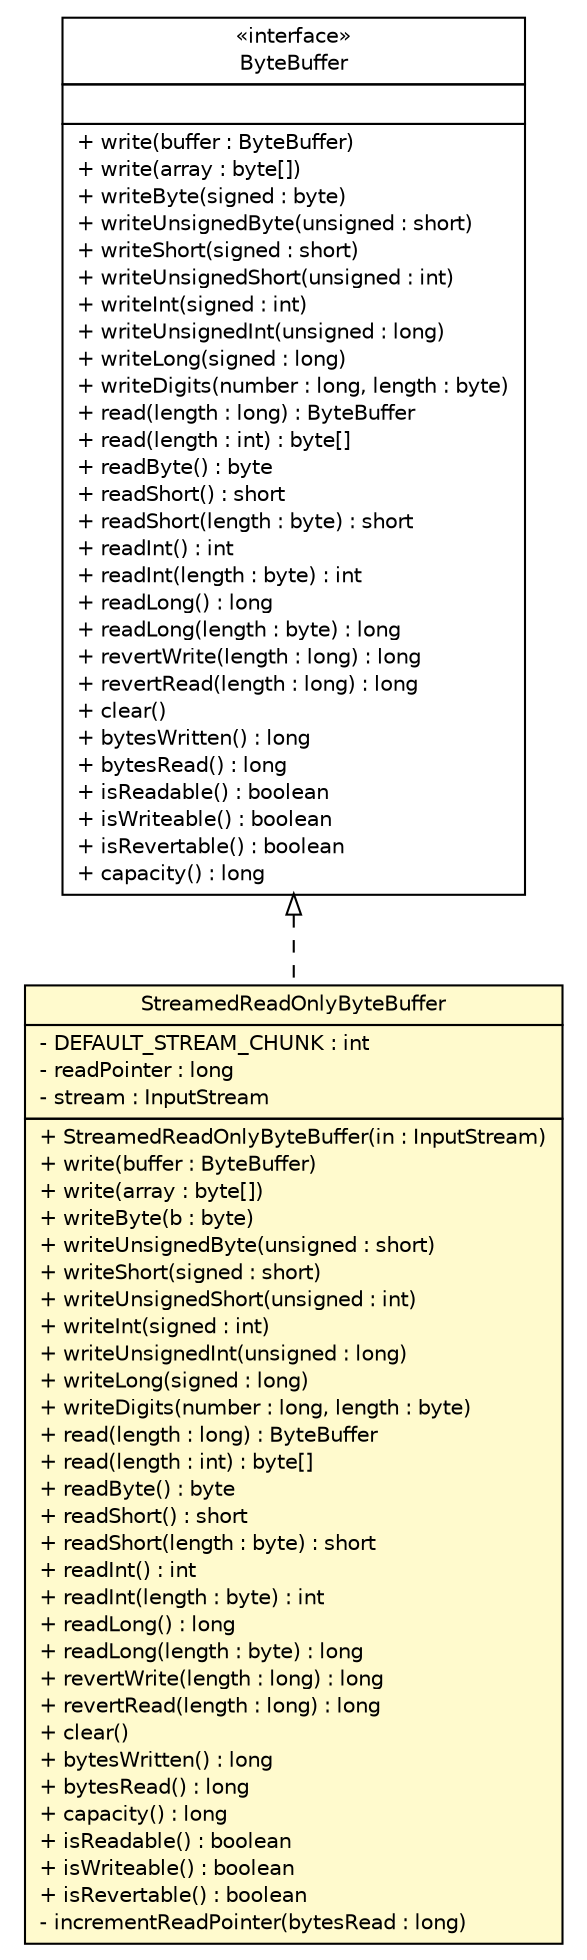 #!/usr/local/bin/dot
#
# Class diagram 
# Generated by UMLGraph version R5_6 (http://www.umlgraph.org/)
#

digraph G {
	edge [fontname="Helvetica",fontsize=10,labelfontname="Helvetica",labelfontsize=10];
	node [fontname="Helvetica",fontsize=10,shape=plaintext];
	nodesep=0.25;
	ranksep=0.5;
	// de.hsbremen.tc.tnc.message.util.ByteBuffer
	c160438 [label=<<table title="de.hsbremen.tc.tnc.message.util.ByteBuffer" border="0" cellborder="1" cellspacing="0" cellpadding="2" port="p" href="./ByteBuffer.html">
		<tr><td><table border="0" cellspacing="0" cellpadding="1">
<tr><td align="center" balign="center"> &#171;interface&#187; </td></tr>
<tr><td align="center" balign="center"> ByteBuffer </td></tr>
		</table></td></tr>
		<tr><td><table border="0" cellspacing="0" cellpadding="1">
<tr><td align="left" balign="left">  </td></tr>
		</table></td></tr>
		<tr><td><table border="0" cellspacing="0" cellpadding="1">
<tr><td align="left" balign="left"> + write(buffer : ByteBuffer) </td></tr>
<tr><td align="left" balign="left"> + write(array : byte[]) </td></tr>
<tr><td align="left" balign="left"> + writeByte(signed : byte) </td></tr>
<tr><td align="left" balign="left"> + writeUnsignedByte(unsigned : short) </td></tr>
<tr><td align="left" balign="left"> + writeShort(signed : short) </td></tr>
<tr><td align="left" balign="left"> + writeUnsignedShort(unsigned : int) </td></tr>
<tr><td align="left" balign="left"> + writeInt(signed : int) </td></tr>
<tr><td align="left" balign="left"> + writeUnsignedInt(unsigned : long) </td></tr>
<tr><td align="left" balign="left"> + writeLong(signed : long) </td></tr>
<tr><td align="left" balign="left"> + writeDigits(number : long, length : byte) </td></tr>
<tr><td align="left" balign="left"> + read(length : long) : ByteBuffer </td></tr>
<tr><td align="left" balign="left"> + read(length : int) : byte[] </td></tr>
<tr><td align="left" balign="left"> + readByte() : byte </td></tr>
<tr><td align="left" balign="left"> + readShort() : short </td></tr>
<tr><td align="left" balign="left"> + readShort(length : byte) : short </td></tr>
<tr><td align="left" balign="left"> + readInt() : int </td></tr>
<tr><td align="left" balign="left"> + readInt(length : byte) : int </td></tr>
<tr><td align="left" balign="left"> + readLong() : long </td></tr>
<tr><td align="left" balign="left"> + readLong(length : byte) : long </td></tr>
<tr><td align="left" balign="left"> + revertWrite(length : long) : long </td></tr>
<tr><td align="left" balign="left"> + revertRead(length : long) : long </td></tr>
<tr><td align="left" balign="left"> + clear() </td></tr>
<tr><td align="left" balign="left"> + bytesWritten() : long </td></tr>
<tr><td align="left" balign="left"> + bytesRead() : long </td></tr>
<tr><td align="left" balign="left"> + isReadable() : boolean </td></tr>
<tr><td align="left" balign="left"> + isWriteable() : boolean </td></tr>
<tr><td align="left" balign="left"> + isRevertable() : boolean </td></tr>
<tr><td align="left" balign="left"> + capacity() : long </td></tr>
		</table></td></tr>
		</table>>, URL="./ByteBuffer.html", fontname="Helvetica", fontcolor="black", fontsize=10.0];
	// de.hsbremen.tc.tnc.message.util.StreamedReadOnlyByteBuffer
	c160440 [label=<<table title="de.hsbremen.tc.tnc.message.util.StreamedReadOnlyByteBuffer" border="0" cellborder="1" cellspacing="0" cellpadding="2" port="p" bgcolor="lemonChiffon" href="./StreamedReadOnlyByteBuffer.html">
		<tr><td><table border="0" cellspacing="0" cellpadding="1">
<tr><td align="center" balign="center"> StreamedReadOnlyByteBuffer </td></tr>
		</table></td></tr>
		<tr><td><table border="0" cellspacing="0" cellpadding="1">
<tr><td align="left" balign="left"> - DEFAULT_STREAM_CHUNK : int </td></tr>
<tr><td align="left" balign="left"> - readPointer : long </td></tr>
<tr><td align="left" balign="left"> - stream : InputStream </td></tr>
		</table></td></tr>
		<tr><td><table border="0" cellspacing="0" cellpadding="1">
<tr><td align="left" balign="left"> + StreamedReadOnlyByteBuffer(in : InputStream) </td></tr>
<tr><td align="left" balign="left"> + write(buffer : ByteBuffer) </td></tr>
<tr><td align="left" balign="left"> + write(array : byte[]) </td></tr>
<tr><td align="left" balign="left"> + writeByte(b : byte) </td></tr>
<tr><td align="left" balign="left"> + writeUnsignedByte(unsigned : short) </td></tr>
<tr><td align="left" balign="left"> + writeShort(signed : short) </td></tr>
<tr><td align="left" balign="left"> + writeUnsignedShort(unsigned : int) </td></tr>
<tr><td align="left" balign="left"> + writeInt(signed : int) </td></tr>
<tr><td align="left" balign="left"> + writeUnsignedInt(unsigned : long) </td></tr>
<tr><td align="left" balign="left"> + writeLong(signed : long) </td></tr>
<tr><td align="left" balign="left"> + writeDigits(number : long, length : byte) </td></tr>
<tr><td align="left" balign="left"> + read(length : long) : ByteBuffer </td></tr>
<tr><td align="left" balign="left"> + read(length : int) : byte[] </td></tr>
<tr><td align="left" balign="left"> + readByte() : byte </td></tr>
<tr><td align="left" balign="left"> + readShort() : short </td></tr>
<tr><td align="left" balign="left"> + readShort(length : byte) : short </td></tr>
<tr><td align="left" balign="left"> + readInt() : int </td></tr>
<tr><td align="left" balign="left"> + readInt(length : byte) : int </td></tr>
<tr><td align="left" balign="left"> + readLong() : long </td></tr>
<tr><td align="left" balign="left"> + readLong(length : byte) : long </td></tr>
<tr><td align="left" balign="left"> + revertWrite(length : long) : long </td></tr>
<tr><td align="left" balign="left"> + revertRead(length : long) : long </td></tr>
<tr><td align="left" balign="left"> + clear() </td></tr>
<tr><td align="left" balign="left"> + bytesWritten() : long </td></tr>
<tr><td align="left" balign="left"> + bytesRead() : long </td></tr>
<tr><td align="left" balign="left"> + capacity() : long </td></tr>
<tr><td align="left" balign="left"> + isReadable() : boolean </td></tr>
<tr><td align="left" balign="left"> + isWriteable() : boolean </td></tr>
<tr><td align="left" balign="left"> + isRevertable() : boolean </td></tr>
<tr><td align="left" balign="left"> - incrementReadPointer(bytesRead : long) </td></tr>
		</table></td></tr>
		</table>>, URL="./StreamedReadOnlyByteBuffer.html", fontname="Helvetica", fontcolor="black", fontsize=10.0];
	//de.hsbremen.tc.tnc.message.util.StreamedReadOnlyByteBuffer implements de.hsbremen.tc.tnc.message.util.ByteBuffer
	c160438:p -> c160440:p [dir=back,arrowtail=empty,style=dashed];
}

